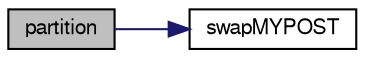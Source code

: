 digraph "partition"
{
  edge [fontname="FreeSans",fontsize="10",labelfontname="FreeSans",labelfontsize="10"];
  node [fontname="FreeSans",fontsize="10",shape=record];
  rankdir="LR";
  Node1 [label="partition",height=0.2,width=0.4,color="black", fillcolor="grey75", style="filled", fontcolor="black"];
  Node1 -> Node2 [color="midnightblue",fontsize="10",style="solid",fontname="FreeSans"];
  Node2 [label="swapMYPOST",height=0.2,width=0.4,color="black", fillcolor="white", style="filled",URL="$mypost_8c.html#acdcc8a7f6bfd558d7d05c2d2e4863eb2",tooltip="Função que troca dois elementos do array. "];
}
